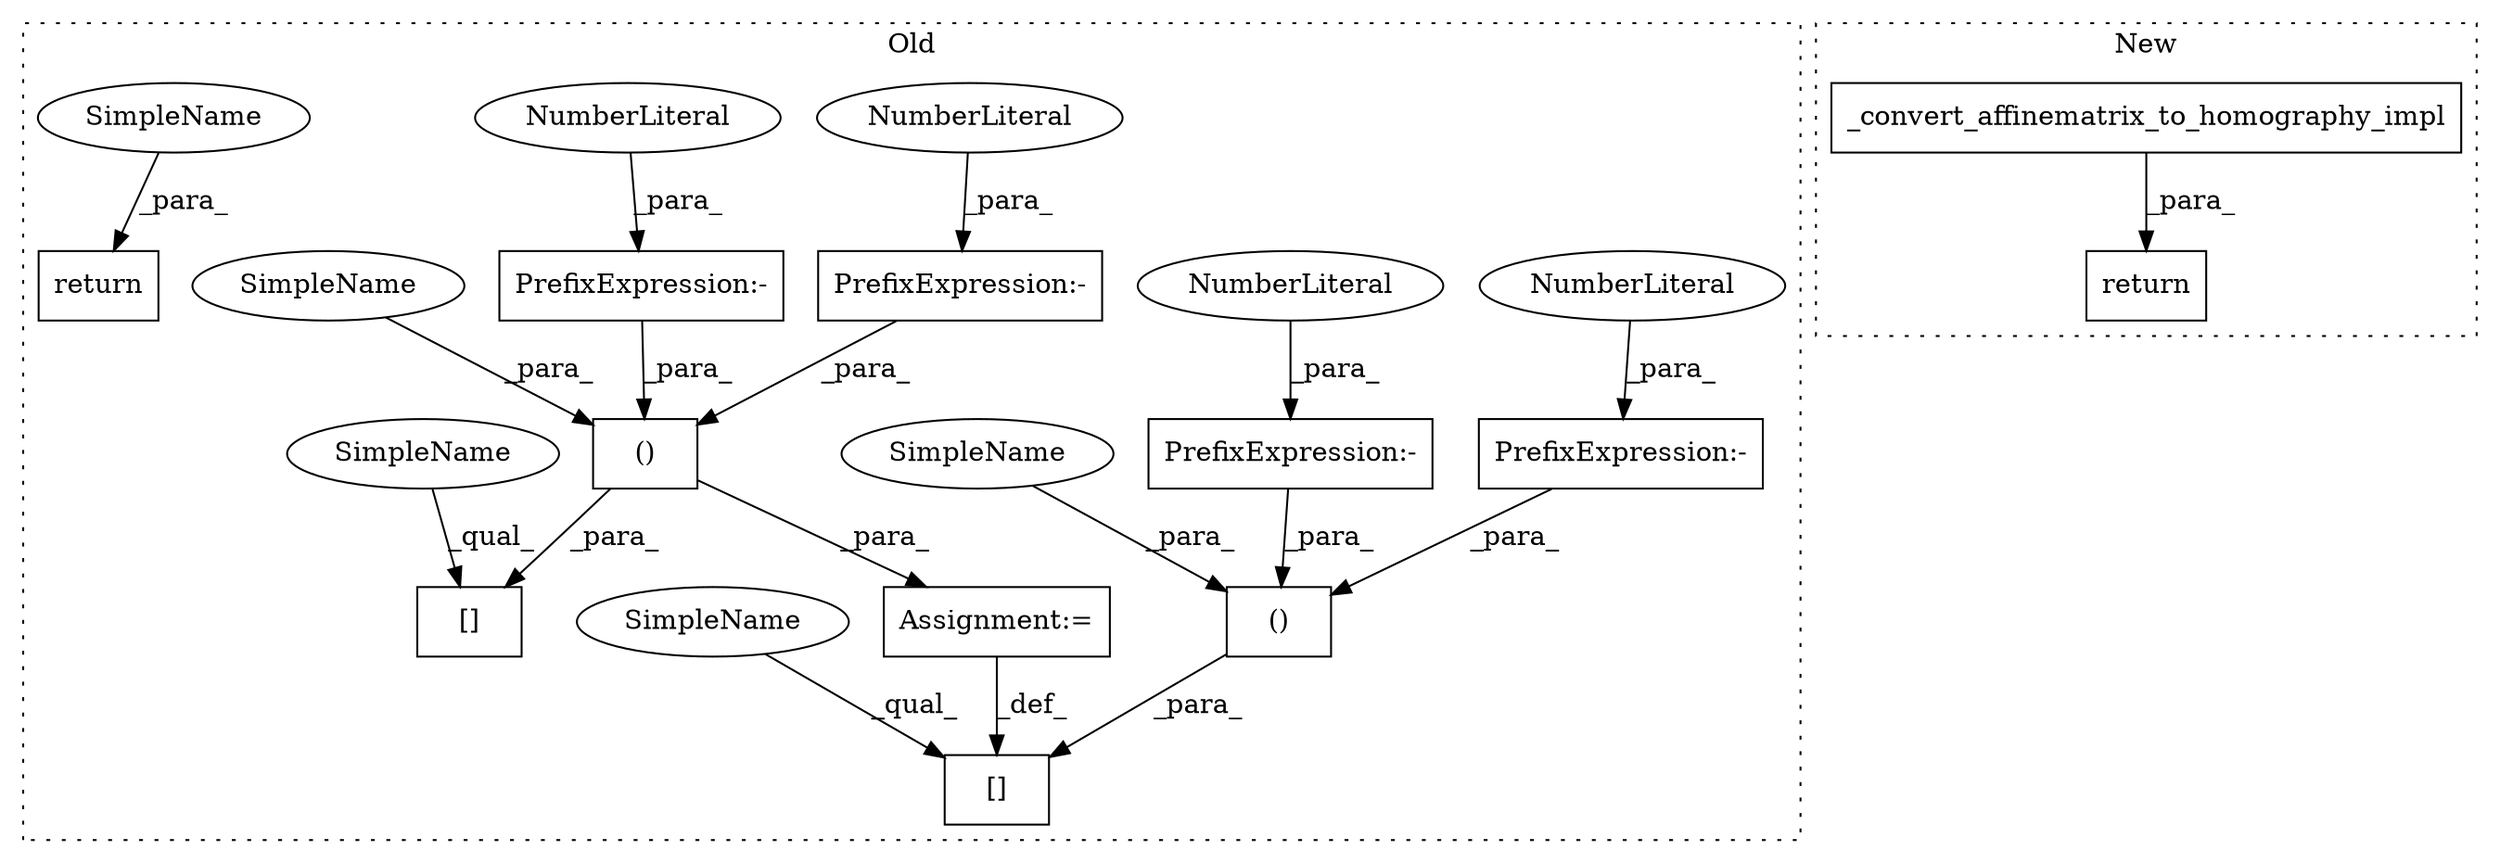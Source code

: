 digraph G {
subgraph cluster0 {
1 [label="()" a="106" s="2907" l="40" shape="box"];
3 [label="[]" a="2" s="2900,2947" l="7,2" shape="box"];
4 [label="()" a="106" s="2907" l="40" shape="box"];
5 [label="[]" a="2" s="2900,2947" l="7,2" shape="box"];
6 [label="PrefixExpression:-" a="38" s="2930" l="1" shape="box"];
7 [label="NumberLiteral" a="34" s="2931" l="1" shape="ellipse"];
8 [label="PrefixExpression:-" a="38" s="2930" l="1" shape="box"];
9 [label="NumberLiteral" a="34" s="2931" l="1" shape="ellipse"];
10 [label="PrefixExpression:-" a="38" s="2945" l="1" shape="box"];
11 [label="NumberLiteral" a="34" s="2946" l="1" shape="ellipse"];
12 [label="PrefixExpression:-" a="38" s="2945" l="1" shape="box"];
13 [label="NumberLiteral" a="34" s="2946" l="1" shape="ellipse"];
14 [label="Assignment:=" a="7" s="2949" l="2" shape="box"];
16 [label="return" a="41" s="2960" l="7" shape="box"];
17 [label="SimpleName" a="42" s="2907" l="10" shape="ellipse"];
18 [label="SimpleName" a="42" s="2907" l="10" shape="ellipse"];
19 [label="SimpleName" a="42" s="2900" l="1" shape="ellipse"];
20 [label="SimpleName" a="42" s="2900" l="1" shape="ellipse"];
21 [label="SimpleName" a="42" s="2967" l="1" shape="ellipse"];
label = "Old";
style="dotted";
}
subgraph cluster1 {
2 [label="_convert_affinematrix_to_homography_impl" a="32" s="3058,3100" l="41,1" shape="box"];
15 [label="return" a="41" s="3051" l="7" shape="box"];
label = "New";
style="dotted";
}
1 -> 3 [label="_para_"];
2 -> 15 [label="_para_"];
4 -> 5 [label="_para_"];
4 -> 14 [label="_para_"];
6 -> 1 [label="_para_"];
7 -> 6 [label="_para_"];
8 -> 4 [label="_para_"];
9 -> 8 [label="_para_"];
10 -> 1 [label="_para_"];
11 -> 10 [label="_para_"];
12 -> 4 [label="_para_"];
13 -> 12 [label="_para_"];
14 -> 3 [label="_def_"];
17 -> 4 [label="_para_"];
18 -> 1 [label="_para_"];
19 -> 3 [label="_qual_"];
20 -> 5 [label="_qual_"];
21 -> 16 [label="_para_"];
}